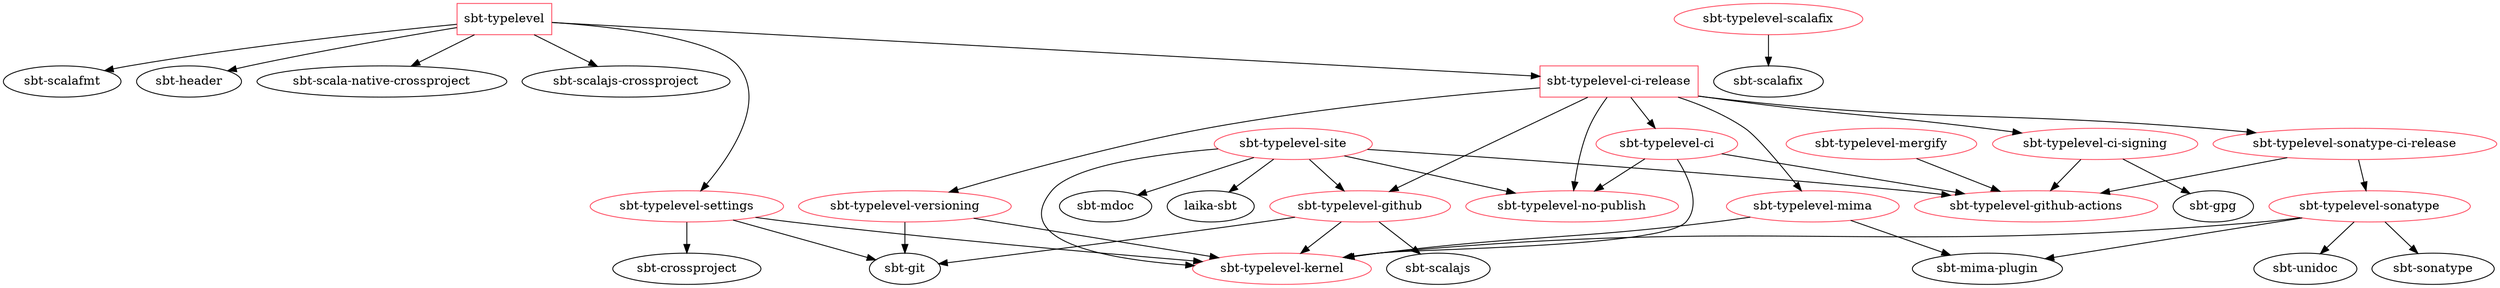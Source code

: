digraph {

  cross[label="sbt-crossproject"]
  fix[label="sbt-scalafix"]
  fmt[label="sbt-scalafmt"]
  git[label="sbt-git"]
  gpg[label="sbt-gpg"]
  header[label="sbt-header"]
  laika[label="laika-sbt"]
  mdoc[label="sbt-mdoc"]
  mima[label="sbt-mima-plugin"]
  sncp[label="sbt-scala-native-crossproject"]
  sonatype[label="sbt-sonatype"]
  sjs[label="sbt-scalajs"]
  sjscp[label="sbt-scalajs-crossproject"]
  unidoc[label="sbt-unidoc"]

  node[color="#FF4C61"];

  tlkernel[label="sbt-typelevel-kernel"];

  tlnopub[label="sbt-typelevel-no-publish"];

  tlsettings[label="sbt-typelevel-settings"];
  tlsettings -> tlkernel;
  tlsettings -> git;
  tlsettings -> cross;

  tlgithub[label="sbt-typelevel-github"];
  tlgithub -> tlkernel;
  tlgithub -> git;
  tlgithub -> sjs;

  tlversioning[label="sbt-typelevel-versioning"];
  tlversioning -> tlkernel;
  tlversioning -> git;

  tlmima[label="sbt-typelevel-mima"];
  tlmima -> tlkernel;
  tlmima -> mima;

  tlsonatype[label="sbt-typelevel-sonatype"];
  tlsonatype -> tlkernel;
  tlsonatype -> sonatype;
  tlsonatype -> mima;
  tlsonatype -> unidoc;

  tlgha[label="sbt-typelevel-github-actions"]

  tlcisigning[label="sbt-typelevel-ci-signing"];
  tlcisigning -> tlgha;
  tlcisigning -> gpg;

  tlsonatypecirelease[label="sbt-typelevel-sonatype-ci-release"];
  tlsonatypecirelease -> tlsonatype;
  tlsonatypecirelease -> tlgha;

  tlci[label="sbt-typelevel-ci"];
  tlci -> tlkernel;
  tlci -> tlnopub;
  tlci -> tlgha;

  tlfix[label="sbt-typelevel-scalafix"];
  tlfix -> fix;

  tlmergify[label="sbt-typelevel-mergify"];
  tlmergify -> tlgha;

  tlsite[label="sbt-typelevel-site"];
  tlsite -> tlkernel;
  tlsite -> tlgithub;
  tlsite -> tlgha;
  tlsite -> tlnopub;
  tlsite -> mdoc;
  tlsite -> laika;

  node[shape="box"];

  tlcirelease[label="sbt-typelevel-ci-release"];
  tlcirelease -> tlci;
  tlcirelease -> tlgithub;
  tlcirelease -> tlversioning;
  tlcirelease -> tlmima;
  tlcirelease -> tlsonatypecirelease;
  tlcirelease -> tlcisigning;
  tlcirelease -> tlnopub;

  tl[label="sbt-typelevel"];
  tl -> tlsettings;
  tl -> tlcirelease;
  tl -> fmt;
  tl -> header;
  tl -> sjscp;
  tl -> sncp;
}
